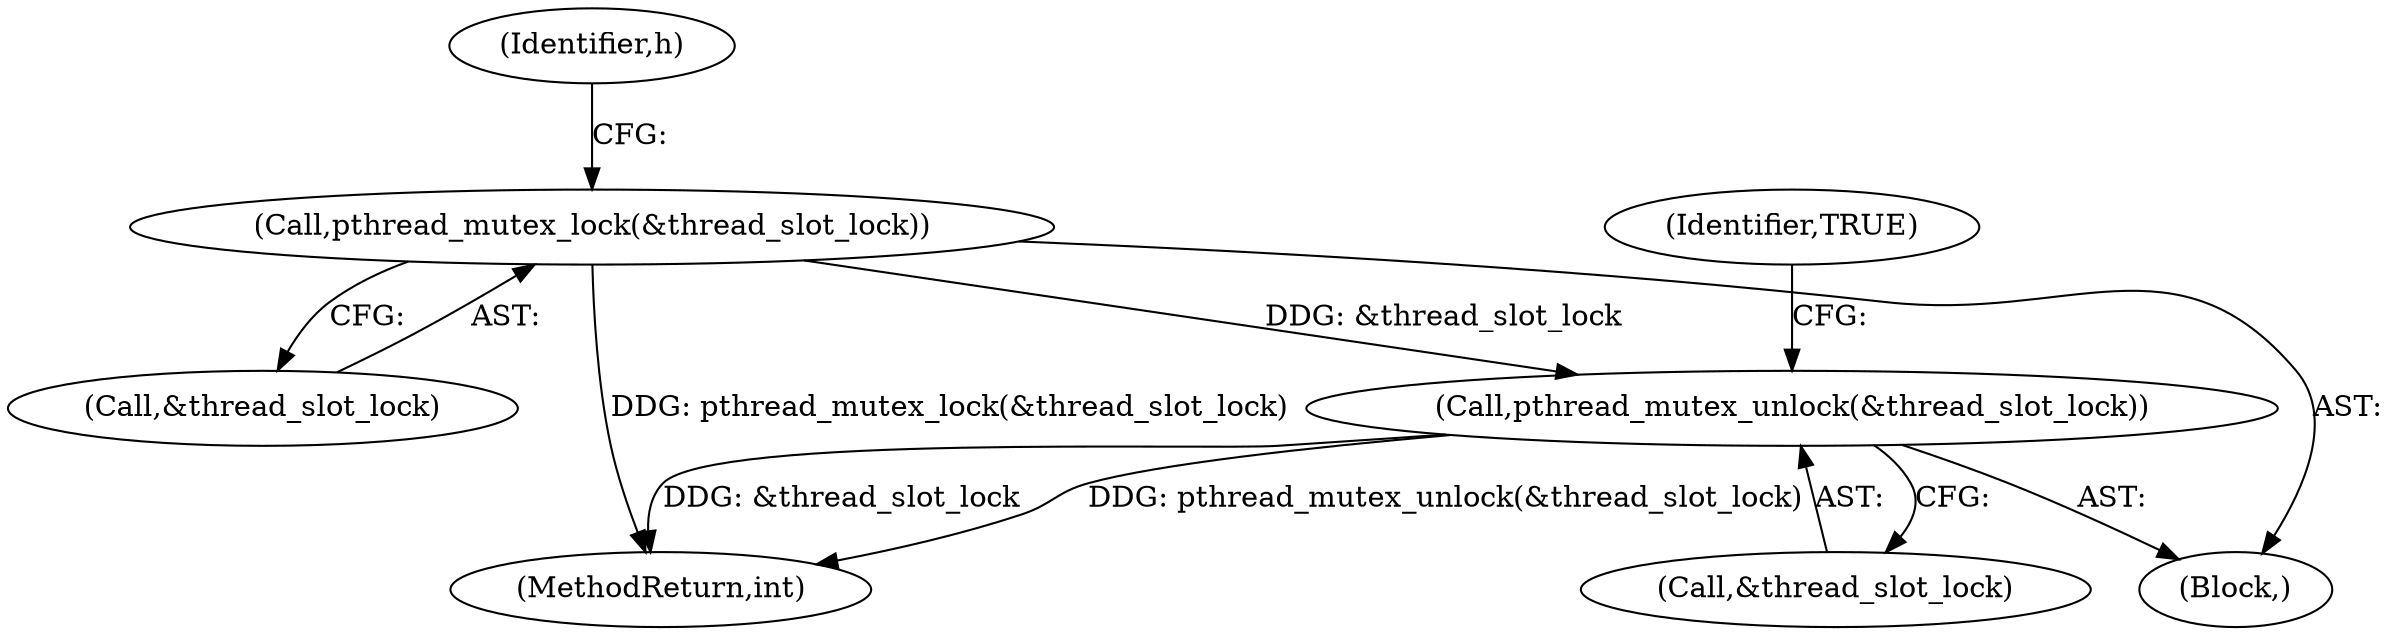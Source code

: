 digraph "0_Android_472271b153c5dc53c28beac55480a8d8434b2d5c_38@API" {
"1000157" [label="(Call,pthread_mutex_lock(&thread_slot_lock))"];
"1000162" [label="(Call,pthread_mutex_unlock(&thread_slot_lock))"];
"1000166" [label="(Identifier,TRUE)"];
"1000157" [label="(Call,pthread_mutex_lock(&thread_slot_lock))"];
"1000162" [label="(Call,pthread_mutex_unlock(&thread_slot_lock))"];
"1000158" [label="(Call,&thread_slot_lock)"];
"1000161" [label="(Identifier,h)"];
"1000163" [label="(Call,&thread_slot_lock)"];
"1000149" [label="(Block,)"];
"1000169" [label="(MethodReturn,int)"];
"1000157" -> "1000149"  [label="AST: "];
"1000157" -> "1000158"  [label="CFG: "];
"1000158" -> "1000157"  [label="AST: "];
"1000161" -> "1000157"  [label="CFG: "];
"1000157" -> "1000169"  [label="DDG: pthread_mutex_lock(&thread_slot_lock)"];
"1000157" -> "1000162"  [label="DDG: &thread_slot_lock"];
"1000162" -> "1000149"  [label="AST: "];
"1000162" -> "1000163"  [label="CFG: "];
"1000163" -> "1000162"  [label="AST: "];
"1000166" -> "1000162"  [label="CFG: "];
"1000162" -> "1000169"  [label="DDG: &thread_slot_lock"];
"1000162" -> "1000169"  [label="DDG: pthread_mutex_unlock(&thread_slot_lock)"];
}
